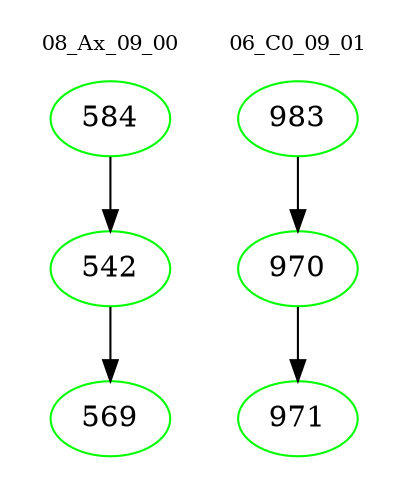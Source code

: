 digraph{
subgraph cluster_0 {
color = white
label = "08_Ax_09_00";
fontsize=10;
T0_584 [label="584", color="green"]
T0_584 -> T0_542 [color="black"]
T0_542 [label="542", color="green"]
T0_542 -> T0_569 [color="black"]
T0_569 [label="569", color="green"]
}
subgraph cluster_1 {
color = white
label = "06_C0_09_01";
fontsize=10;
T1_983 [label="983", color="green"]
T1_983 -> T1_970 [color="black"]
T1_970 [label="970", color="green"]
T1_970 -> T1_971 [color="black"]
T1_971 [label="971", color="green"]
}
}
